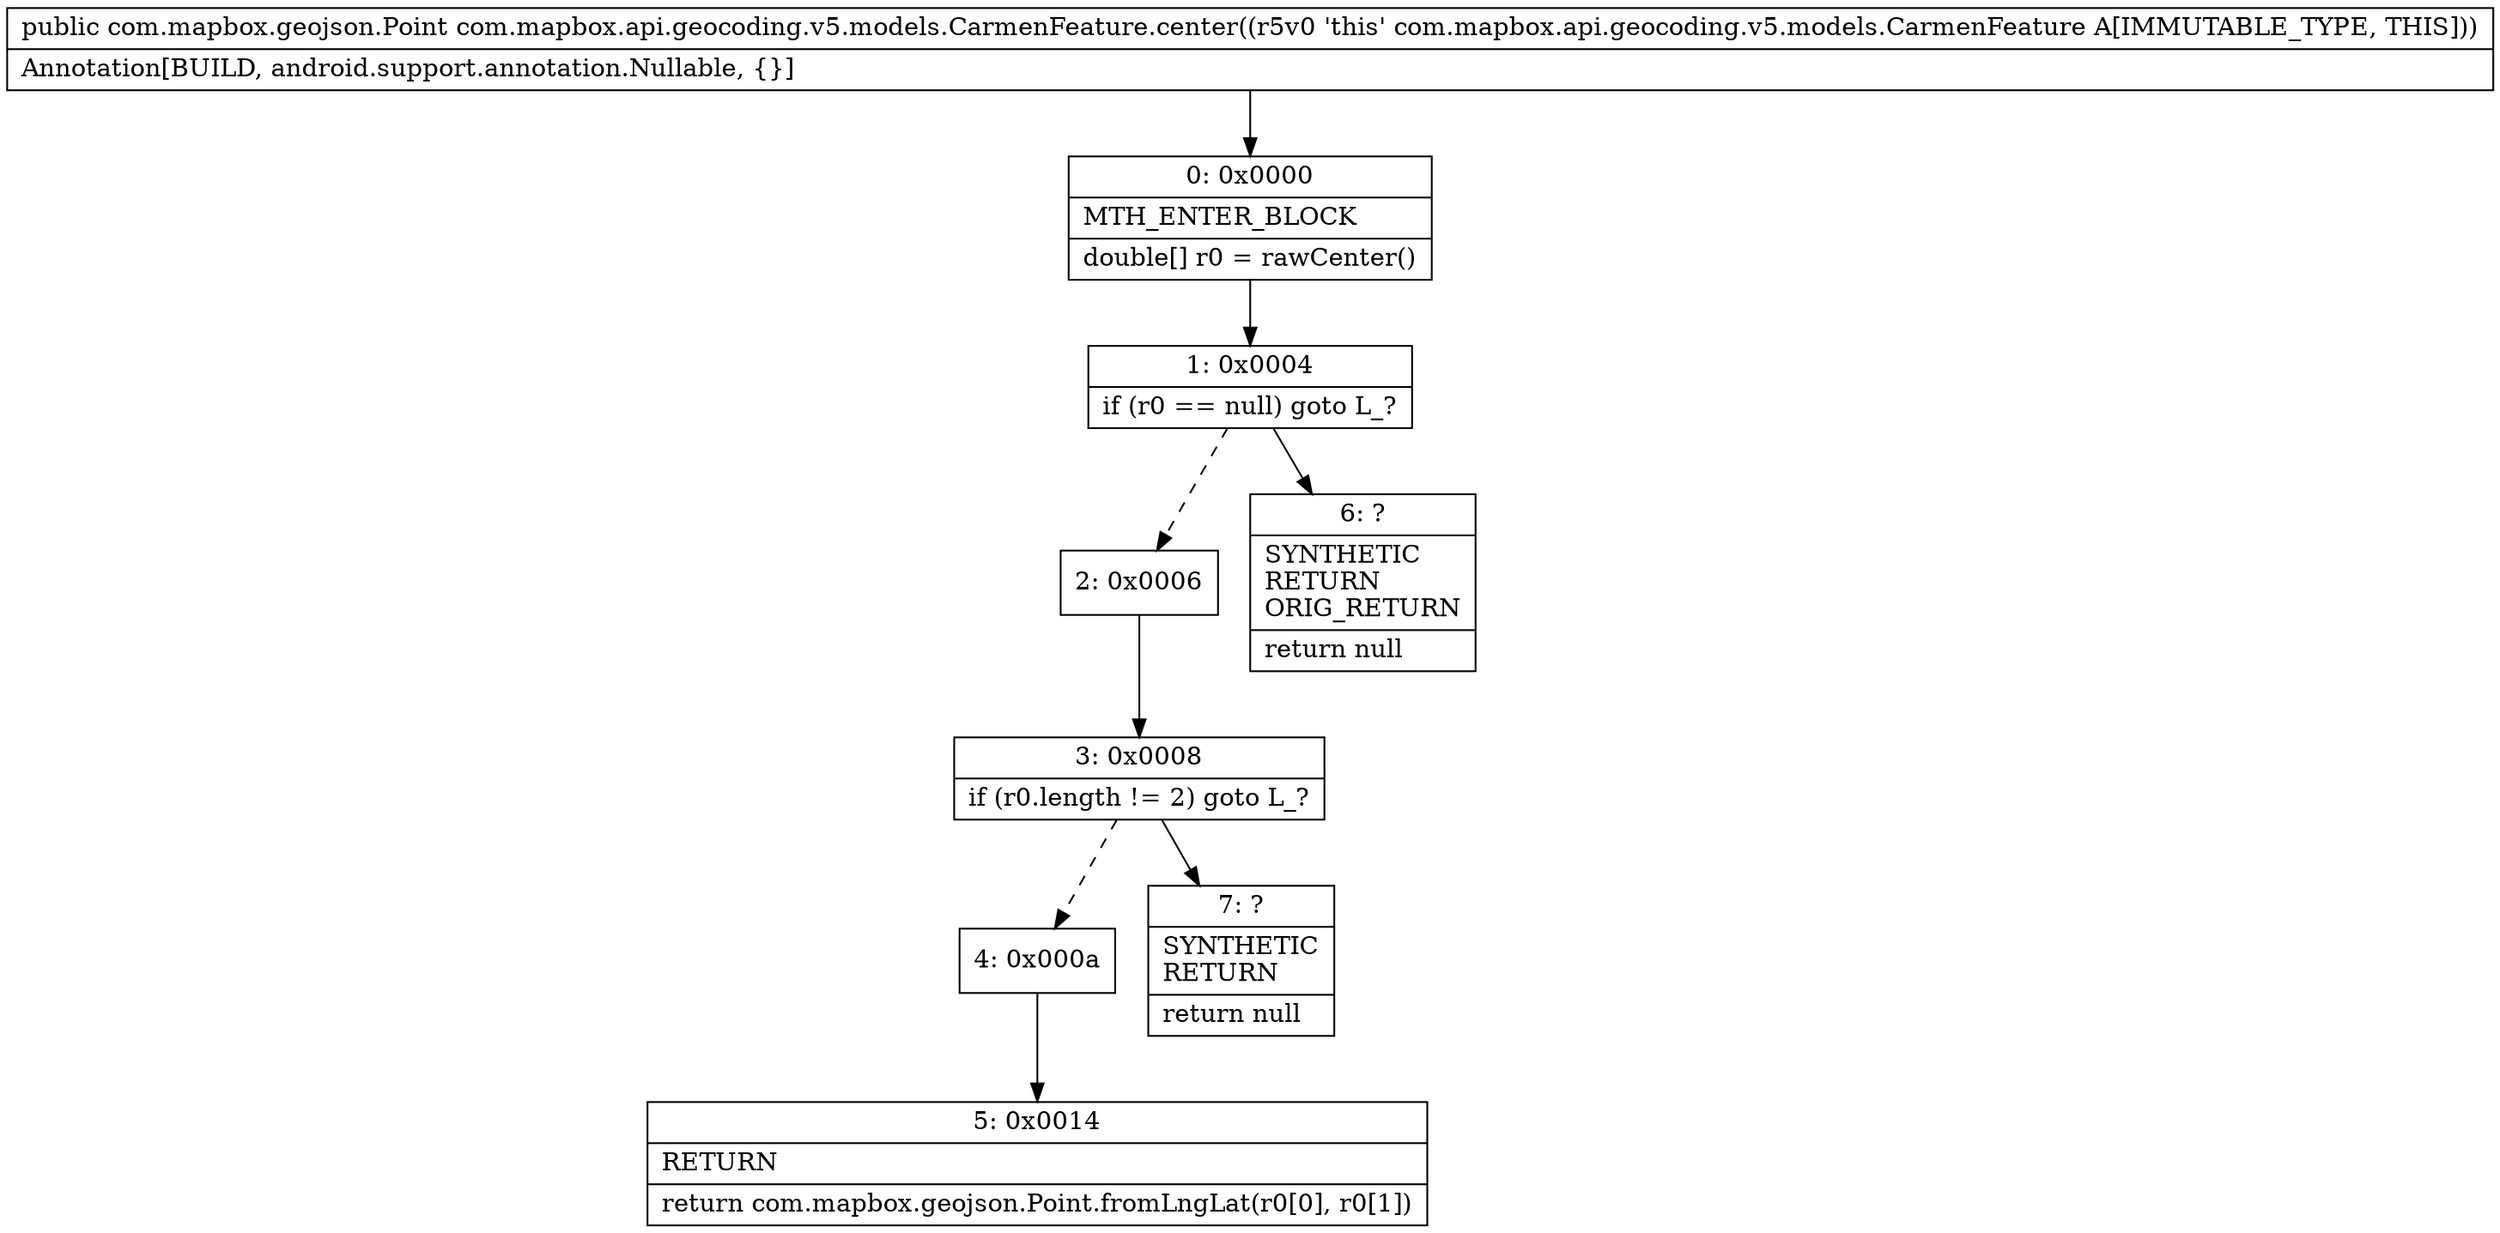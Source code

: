 digraph "CFG forcom.mapbox.api.geocoding.v5.models.CarmenFeature.center()Lcom\/mapbox\/geojson\/Point;" {
Node_0 [shape=record,label="{0\:\ 0x0000|MTH_ENTER_BLOCK\l|double[] r0 = rawCenter()\l}"];
Node_1 [shape=record,label="{1\:\ 0x0004|if (r0 == null) goto L_?\l}"];
Node_2 [shape=record,label="{2\:\ 0x0006}"];
Node_3 [shape=record,label="{3\:\ 0x0008|if (r0.length != 2) goto L_?\l}"];
Node_4 [shape=record,label="{4\:\ 0x000a}"];
Node_5 [shape=record,label="{5\:\ 0x0014|RETURN\l|return com.mapbox.geojson.Point.fromLngLat(r0[0], r0[1])\l}"];
Node_6 [shape=record,label="{6\:\ ?|SYNTHETIC\lRETURN\lORIG_RETURN\l|return null\l}"];
Node_7 [shape=record,label="{7\:\ ?|SYNTHETIC\lRETURN\l|return null\l}"];
MethodNode[shape=record,label="{public com.mapbox.geojson.Point com.mapbox.api.geocoding.v5.models.CarmenFeature.center((r5v0 'this' com.mapbox.api.geocoding.v5.models.CarmenFeature A[IMMUTABLE_TYPE, THIS]))  | Annotation[BUILD, android.support.annotation.Nullable, \{\}]\l}"];
MethodNode -> Node_0;
Node_0 -> Node_1;
Node_1 -> Node_2[style=dashed];
Node_1 -> Node_6;
Node_2 -> Node_3;
Node_3 -> Node_4[style=dashed];
Node_3 -> Node_7;
Node_4 -> Node_5;
}

